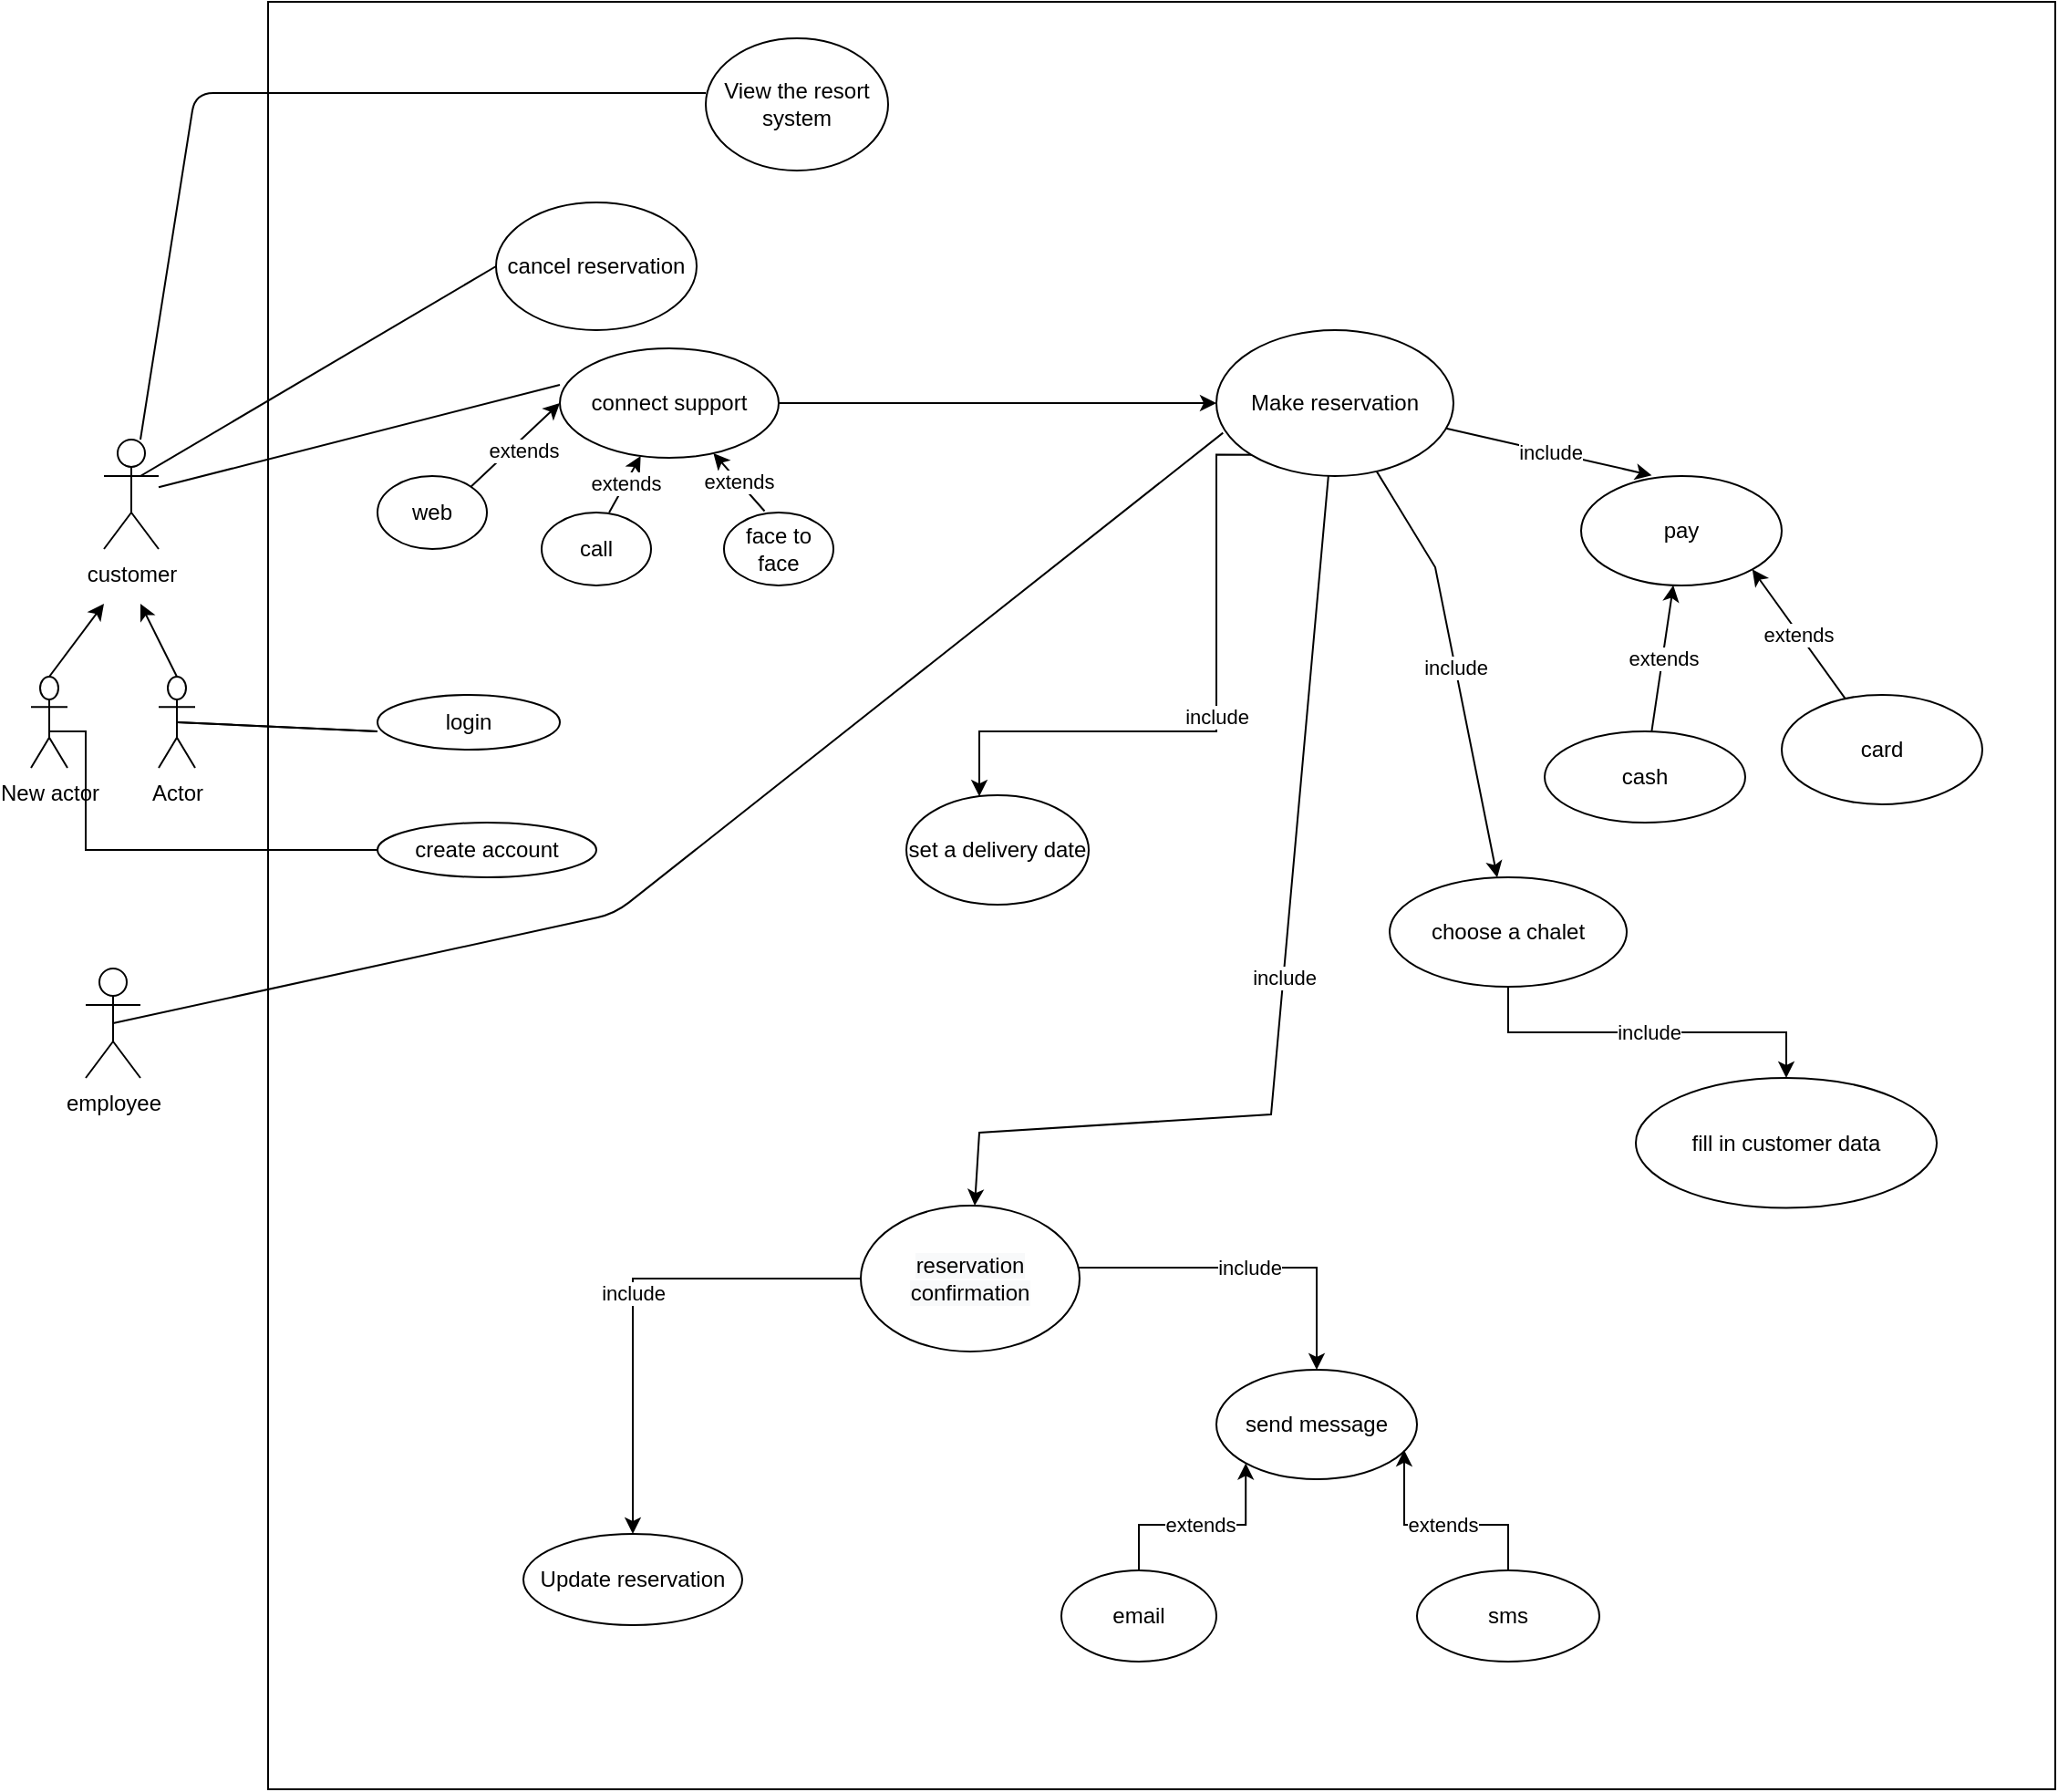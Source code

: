 <mxfile version="14.1.8" type="device" pages="2"><diagram id="w8lrlKA2rW97qI_ndJ1X" name="Page-1"><mxGraphModel dx="2173" dy="897" grid="1" gridSize="10" guides="1" tooltips="1" connect="1" arrows="1" fold="1" page="1" pageScale="1" pageWidth="850" pageHeight="1100" math="0" shadow="0"><root><mxCell id="0"/><mxCell id="1" parent="0"/><mxCell id="VjJ7THCTrFNHuG9Q0ONd-1" value="" style="whiteSpace=wrap;html=1;aspect=fixed;fontSize=15;" parent="1" vertex="1"><mxGeometry x="160" y="160" width="980" height="980" as="geometry"/></mxCell><mxCell id="VjJ7THCTrFNHuG9Q0ONd-2" value="customer" style="shape=umlActor;verticalLabelPosition=bottom;verticalAlign=top;html=1;outlineConnect=0;" parent="1" vertex="1"><mxGeometry x="70" y="400" width="30" height="60" as="geometry"/></mxCell><mxCell id="snOAtgIHopbsjxFtJOV2-2" style="edgeStyle=none;rounded=0;orthogonalLoop=1;jettySize=auto;html=1;" edge="1" parent="1" source="VjJ7THCTrFNHuG9Q0ONd-3" target="UqIYikPhoZAPkXVTGHVT-28"><mxGeometry relative="1" as="geometry"><Array as="points"/></mxGeometry></mxCell><mxCell id="VjJ7THCTrFNHuG9Q0ONd-3" value="connect support" style="ellipse;whiteSpace=wrap;html=1;" parent="1" vertex="1"><mxGeometry x="320" y="350" width="120" height="60" as="geometry"/></mxCell><mxCell id="VjJ7THCTrFNHuG9Q0ONd-4" value="" style="endArrow=none;html=1;rounded=0;" parent="1" source="VjJ7THCTrFNHuG9Q0ONd-2" edge="1"><mxGeometry width="50" height="50" relative="1" as="geometry"><mxPoint x="200" y="430" as="sourcePoint"/><mxPoint x="320" y="370" as="targetPoint"/></mxGeometry></mxCell><mxCell id="VjJ7THCTrFNHuG9Q0ONd-5" value="web" style="ellipse;whiteSpace=wrap;html=1;" parent="1" vertex="1"><mxGeometry x="220" y="420" width="60" height="40" as="geometry"/></mxCell><mxCell id="VjJ7THCTrFNHuG9Q0ONd-6" value="call" style="ellipse;whiteSpace=wrap;html=1;" parent="1" vertex="1"><mxGeometry x="310" y="440" width="60" height="40" as="geometry"/></mxCell><mxCell id="VjJ7THCTrFNHuG9Q0ONd-7" value="face to face" style="ellipse;whiteSpace=wrap;html=1;" parent="1" vertex="1"><mxGeometry x="410" y="440" width="60" height="40" as="geometry"/></mxCell><mxCell id="VjJ7THCTrFNHuG9Q0ONd-8" value="extends&lt;br&gt;" style="endArrow=classic;html=1;rounded=0;exitX=1;exitY=0;exitDx=0;exitDy=0;entryX=0;entryY=0.5;entryDx=0;entryDy=0;" parent="1" edge="1" target="VjJ7THCTrFNHuG9Q0ONd-3" source="VjJ7THCTrFNHuG9Q0ONd-5"><mxGeometry x="0.049" y="-5" width="50" height="50" relative="1" as="geometry"><mxPoint x="250" y="415" as="sourcePoint"/><mxPoint x="230" y="435" as="targetPoint"/><Array as="points"/><mxPoint as="offset"/></mxGeometry></mxCell><mxCell id="VjJ7THCTrFNHuG9Q0ONd-9" value="extends" style="endArrow=classic;html=1;rounded=0;exitX=0.617;exitY=0;exitDx=0;exitDy=0;exitPerimeter=0;" parent="1" source="VjJ7THCTrFNHuG9Q0ONd-6" target="VjJ7THCTrFNHuG9Q0ONd-3" edge="1"><mxGeometry width="50" height="50" relative="1" as="geometry"><mxPoint x="280" y="490" as="sourcePoint"/><mxPoint x="330" y="440" as="targetPoint"/></mxGeometry></mxCell><mxCell id="VjJ7THCTrFNHuG9Q0ONd-10" value="extends" style="endArrow=classic;html=1;rounded=0;exitX=0.371;exitY=-0.019;exitDx=0;exitDy=0;exitPerimeter=0;" parent="1" source="VjJ7THCTrFNHuG9Q0ONd-7" target="VjJ7THCTrFNHuG9Q0ONd-3" edge="1"><mxGeometry width="50" height="50" relative="1" as="geometry"><mxPoint x="403" y="460" as="sourcePoint"/><mxPoint x="400" y="450" as="targetPoint"/></mxGeometry></mxCell><mxCell id="VjJ7THCTrFNHuG9Q0ONd-11" value="Actor" style="shape=umlActor;verticalLabelPosition=bottom;verticalAlign=top;html=1;outlineConnect=0;" parent="1" vertex="1"><mxGeometry x="100" y="530" width="20" height="50" as="geometry"/></mxCell><mxCell id="VjJ7THCTrFNHuG9Q0ONd-12" value="New actor" style="shape=umlActor;verticalLabelPosition=bottom;verticalAlign=top;html=1;outlineConnect=0;" parent="1" vertex="1"><mxGeometry x="30" y="530" width="20" height="50" as="geometry"/></mxCell><mxCell id="VjJ7THCTrFNHuG9Q0ONd-13" value="" style="endArrow=classic;html=1;rounded=0;" parent="1" edge="1"><mxGeometry width="50" height="50" relative="1" as="geometry"><mxPoint x="40" y="530" as="sourcePoint"/><mxPoint x="70" y="490" as="targetPoint"/></mxGeometry></mxCell><mxCell id="VjJ7THCTrFNHuG9Q0ONd-14" value="" style="endArrow=classic;html=1;rounded=0;exitX=0.5;exitY=0;exitDx=0;exitDy=0;exitPerimeter=0;" parent="1" source="VjJ7THCTrFNHuG9Q0ONd-11" edge="1"><mxGeometry width="50" height="50" relative="1" as="geometry"><mxPoint x="110" y="520" as="sourcePoint"/><mxPoint x="90" y="490" as="targetPoint"/></mxGeometry></mxCell><mxCell id="VjJ7THCTrFNHuG9Q0ONd-15" value="login" style="ellipse;whiteSpace=wrap;html=1;" parent="1" vertex="1"><mxGeometry x="220" y="540" width="100" height="30" as="geometry"/></mxCell><mxCell id="VjJ7THCTrFNHuG9Q0ONd-16" value="" style="endArrow=none;html=1;rounded=0;entryX=0.5;entryY=0.5;entryDx=0;entryDy=0;entryPerimeter=0;" parent="1" target="VjJ7THCTrFNHuG9Q0ONd-11" edge="1"><mxGeometry width="50" height="50" relative="1" as="geometry"><mxPoint x="220" y="560" as="sourcePoint"/><mxPoint x="170" y="610" as="targetPoint"/></mxGeometry></mxCell><mxCell id="VjJ7THCTrFNHuG9Q0ONd-17" value="create account" style="ellipse;whiteSpace=wrap;html=1;" parent="1" vertex="1"><mxGeometry x="220" y="610" width="120" height="30" as="geometry"/></mxCell><mxCell id="VjJ7THCTrFNHuG9Q0ONd-18" value="" style="endArrow=none;html=1;rounded=0;entryX=0;entryY=0.5;entryDx=0;entryDy=0;exitX=0.5;exitY=0.6;exitDx=0;exitDy=0;exitPerimeter=0;" parent="1" source="VjJ7THCTrFNHuG9Q0ONd-12" target="VjJ7THCTrFNHuG9Q0ONd-17" edge="1"><mxGeometry width="50" height="50" relative="1" as="geometry"><mxPoint x="60" y="560" as="sourcePoint"/><mxPoint x="220" y="610" as="targetPoint"/><Array as="points"><mxPoint x="60" y="560"/><mxPoint x="60" y="625"/></Array></mxGeometry></mxCell><mxCell id="UqIYikPhoZAPkXVTGHVT-11" value="employee" style="shape=umlActor;verticalLabelPosition=bottom;verticalAlign=top;html=1;outlineConnect=0;" parent="1" vertex="1"><mxGeometry x="60" y="690" width="30" height="60" as="geometry"/></mxCell><mxCell id="UqIYikPhoZAPkXVTGHVT-36" value="include" style="edgeStyle=orthogonalEdgeStyle;rounded=0;orthogonalLoop=1;jettySize=auto;html=1;exitX=0.231;exitY=0.854;exitDx=0;exitDy=0;exitPerimeter=0;" parent="1" source="UqIYikPhoZAPkXVTGHVT-28" target="UqIYikPhoZAPkXVTGHVT-32" edge="1"><mxGeometry relative="1" as="geometry"><Array as="points"><mxPoint x="680" y="408"/><mxPoint x="680" y="560"/><mxPoint x="550" y="560"/></Array></mxGeometry></mxCell><mxCell id="snOAtgIHopbsjxFtJOV2-9" value="include" style="edgeStyle=none;rounded=0;orthogonalLoop=1;jettySize=auto;html=1;" edge="1" parent="1" source="UqIYikPhoZAPkXVTGHVT-28" target="gEpan6rQ--W_0AYE5WnC-9"><mxGeometry relative="1" as="geometry"><Array as="points"><mxPoint x="710" y="770"/><mxPoint x="550" y="780"/></Array></mxGeometry></mxCell><mxCell id="snOAtgIHopbsjxFtJOV2-10" value="include" style="edgeStyle=none;rounded=0;orthogonalLoop=1;jettySize=auto;html=1;" edge="1" parent="1" source="UqIYikPhoZAPkXVTGHVT-28" target="UqIYikPhoZAPkXVTGHVT-33"><mxGeometry relative="1" as="geometry"><Array as="points"><mxPoint x="800" y="470"/></Array></mxGeometry></mxCell><mxCell id="snOAtgIHopbsjxFtJOV2-13" value="include" style="edgeStyle=none;rounded=0;orthogonalLoop=1;jettySize=auto;html=1;entryX=0.352;entryY=-0.006;entryDx=0;entryDy=0;entryPerimeter=0;" edge="1" parent="1" source="UqIYikPhoZAPkXVTGHVT-28" target="UqIYikPhoZAPkXVTGHVT-37"><mxGeometry relative="1" as="geometry"/></mxCell><mxCell id="UqIYikPhoZAPkXVTGHVT-28" value="Make reservation" style="ellipse;whiteSpace=wrap;html=1;" parent="1" vertex="1"><mxGeometry x="680" y="340" width="130" height="80" as="geometry"/></mxCell><mxCell id="UqIYikPhoZAPkXVTGHVT-30" value="" style="endArrow=none;html=1;exitX=0.5;exitY=0.5;exitDx=0;exitDy=0;exitPerimeter=0;entryX=0.028;entryY=0.704;entryDx=0;entryDy=0;entryPerimeter=0;" parent="1" source="UqIYikPhoZAPkXVTGHVT-11" target="UqIYikPhoZAPkXVTGHVT-28" edge="1"><mxGeometry width="50" height="50" relative="1" as="geometry"><mxPoint x="380" y="740" as="sourcePoint"/><mxPoint x="430" y="690" as="targetPoint"/><Array as="points"><mxPoint x="350" y="660"/></Array></mxGeometry></mxCell><mxCell id="UqIYikPhoZAPkXVTGHVT-32" value="set a delivery date" style="ellipse;whiteSpace=wrap;html=1;" parent="1" vertex="1"><mxGeometry x="510" y="595" width="100" height="60" as="geometry"/></mxCell><mxCell id="gEpan6rQ--W_0AYE5WnC-2" value="include" style="edgeStyle=orthogonalEdgeStyle;rounded=0;orthogonalLoop=1;jettySize=auto;html=1;exitX=0.5;exitY=0;exitDx=0;exitDy=0;" parent="1" source="UqIYikPhoZAPkXVTGHVT-33" target="gEpan6rQ--W_0AYE5WnC-1" edge="1"><mxGeometry relative="1" as="geometry"/></mxCell><mxCell id="UqIYikPhoZAPkXVTGHVT-33" value="choose a chalet" style="ellipse;whiteSpace=wrap;html=1;direction=west;" parent="1" vertex="1"><mxGeometry x="775" y="640" width="130" height="60" as="geometry"/></mxCell><mxCell id="UqIYikPhoZAPkXVTGHVT-37" value="pay" style="ellipse;whiteSpace=wrap;html=1;" parent="1" vertex="1"><mxGeometry x="880" y="420" width="110" height="60" as="geometry"/></mxCell><mxCell id="UqIYikPhoZAPkXVTGHVT-39" value="card" style="ellipse;whiteSpace=wrap;html=1;" parent="1" vertex="1"><mxGeometry x="990" y="540" width="110" height="60" as="geometry"/></mxCell><mxCell id="UqIYikPhoZAPkXVTGHVT-40" value="cash" style="ellipse;whiteSpace=wrap;html=1;" parent="1" vertex="1"><mxGeometry x="860" y="560" width="110" height="50" as="geometry"/></mxCell><mxCell id="UqIYikPhoZAPkXVTGHVT-42" value="extends" style="endArrow=classic;html=1;" parent="1" source="UqIYikPhoZAPkXVTGHVT-40" target="UqIYikPhoZAPkXVTGHVT-37" edge="1"><mxGeometry width="50" height="50" relative="1" as="geometry"><mxPoint x="690" y="745" as="sourcePoint"/><mxPoint x="740" y="695" as="targetPoint"/></mxGeometry></mxCell><mxCell id="UqIYikPhoZAPkXVTGHVT-43" value="extends" style="endArrow=classic;html=1;entryX=1;entryY=1;entryDx=0;entryDy=0;" parent="1" source="UqIYikPhoZAPkXVTGHVT-39" target="UqIYikPhoZAPkXVTGHVT-37" edge="1"><mxGeometry width="50" height="50" relative="1" as="geometry"><mxPoint x="740" y="740" as="sourcePoint"/><mxPoint x="790" y="690" as="targetPoint"/></mxGeometry></mxCell><mxCell id="gEpan6rQ--W_0AYE5WnC-1" value="fill in customer data" style="ellipse;whiteSpace=wrap;html=1;direction=south;" parent="1" vertex="1"><mxGeometry x="910" y="750" width="165" height="71.25" as="geometry"/></mxCell><mxCell id="gEpan6rQ--W_0AYE5WnC-3" value="cancel reservation" style="ellipse;whiteSpace=wrap;html=1;" parent="1" vertex="1"><mxGeometry x="285" y="270" width="110" height="70" as="geometry"/></mxCell><mxCell id="gEpan6rQ--W_0AYE5WnC-5" value="" style="endArrow=none;html=1;entryX=0;entryY=0.5;entryDx=0;entryDy=0;" parent="1" target="gEpan6rQ--W_0AYE5WnC-3" edge="1"><mxGeometry width="50" height="50" relative="1" as="geometry"><mxPoint x="90" y="420" as="sourcePoint"/><mxPoint x="140" y="370" as="targetPoint"/><Array as="points"/></mxGeometry></mxCell><mxCell id="gEpan6rQ--W_0AYE5WnC-6" value="View the resort system" style="ellipse;whiteSpace=wrap;html=1;" parent="1" vertex="1"><mxGeometry x="400" y="180" width="100" height="72.5" as="geometry"/></mxCell><mxCell id="gEpan6rQ--W_0AYE5WnC-7" value="" style="endArrow=none;html=1;" parent="1" edge="1"><mxGeometry width="50" height="50" relative="1" as="geometry"><mxPoint x="90" y="400" as="sourcePoint"/><mxPoint x="400" y="210" as="targetPoint"/><Array as="points"><mxPoint x="120" y="210"/></Array></mxGeometry></mxCell><mxCell id="gEpan6rQ--W_0AYE5WnC-14" value="include" style="edgeStyle=orthogonalEdgeStyle;rounded=0;orthogonalLoop=1;jettySize=auto;html=1;exitX=0;exitY=0.5;exitDx=0;exitDy=0;entryX=0.5;entryY=0;entryDx=0;entryDy=0;" parent="1" source="gEpan6rQ--W_0AYE5WnC-9" target="gEpan6rQ--W_0AYE5WnC-13" edge="1"><mxGeometry relative="1" as="geometry"/></mxCell><mxCell id="gEpan6rQ--W_0AYE5WnC-9" value="&lt;span style=&quot;color: rgb(0 , 0 , 0) ; font-family: &amp;#34;helvetica&amp;#34; ; font-size: 12px ; font-style: normal ; font-weight: 400 ; letter-spacing: normal ; text-align: center ; text-indent: 0px ; text-transform: none ; word-spacing: 0px ; background-color: rgb(248 , 249 , 250) ; display: inline ; float: none&quot;&gt;reservation confirmation&lt;/span&gt;" style="ellipse;whiteSpace=wrap;html=1;" parent="1" vertex="1"><mxGeometry x="485" y="820" width="120" height="80" as="geometry"/></mxCell><mxCell id="gEpan6rQ--W_0AYE5WnC-17" value="include" style="edgeStyle=orthogonalEdgeStyle;rounded=0;orthogonalLoop=1;jettySize=auto;html=1;exitX=0.992;exitY=0.425;exitDx=0;exitDy=0;entryX=0.5;entryY=0;entryDx=0;entryDy=0;exitPerimeter=0;" parent="1" source="gEpan6rQ--W_0AYE5WnC-9" target="gEpan6rQ--W_0AYE5WnC-10" edge="1"><mxGeometry relative="1" as="geometry"/></mxCell><mxCell id="gEpan6rQ--W_0AYE5WnC-10" value="send message" style="ellipse;whiteSpace=wrap;html=1;" parent="1" vertex="1"><mxGeometry x="680" y="910" width="110" height="60" as="geometry"/></mxCell><mxCell id="gEpan6rQ--W_0AYE5WnC-13" value="Update reservation" style="ellipse;whiteSpace=wrap;html=1;" parent="1" vertex="1"><mxGeometry x="300" y="1000" width="120" height="50" as="geometry"/></mxCell><mxCell id="gEpan6rQ--W_0AYE5WnC-18" value="extends" style="edgeStyle=orthogonalEdgeStyle;rounded=0;orthogonalLoop=1;jettySize=auto;html=1;exitX=0.5;exitY=0;exitDx=0;exitDy=0;entryX=0;entryY=1;entryDx=0;entryDy=0;" parent="1" source="gEpan6rQ--W_0AYE5WnC-15" target="gEpan6rQ--W_0AYE5WnC-10" edge="1"><mxGeometry relative="1" as="geometry"/></mxCell><mxCell id="gEpan6rQ--W_0AYE5WnC-15" value="email" style="ellipse;whiteSpace=wrap;html=1;" parent="1" vertex="1"><mxGeometry x="595" y="1020" width="85" height="50" as="geometry"/></mxCell><mxCell id="gEpan6rQ--W_0AYE5WnC-19" value="extends" style="edgeStyle=orthogonalEdgeStyle;rounded=0;orthogonalLoop=1;jettySize=auto;html=1;exitX=0.5;exitY=0;exitDx=0;exitDy=0;entryX=0.936;entryY=0.733;entryDx=0;entryDy=0;entryPerimeter=0;" parent="1" source="gEpan6rQ--W_0AYE5WnC-16" target="gEpan6rQ--W_0AYE5WnC-10" edge="1"><mxGeometry relative="1" as="geometry"/></mxCell><mxCell id="gEpan6rQ--W_0AYE5WnC-16" value="sms" style="ellipse;whiteSpace=wrap;html=1;" parent="1" vertex="1"><mxGeometry x="790" y="1020" width="100" height="50" as="geometry"/></mxCell><mxCell id="snOAtgIHopbsjxFtJOV2-6" value="" style="endArrow=none;html=1;rounded=0;entryX=0.5;entryY=0.5;entryDx=0;entryDy=0;entryPerimeter=0;" edge="1" parent="1"><mxGeometry width="50" height="50" relative="1" as="geometry"><mxPoint x="220" y="560" as="sourcePoint"/><mxPoint x="110" y="555" as="targetPoint"/></mxGeometry></mxCell></root></mxGraphModel></diagram><diagram id="5ArAbZwU2RJoTEzs83gF" name="Page-2"><mxGraphModel dx="852" dy="504" grid="1" gridSize="10" guides="1" tooltips="1" connect="1" arrows="1" fold="1" page="1" pageScale="1" pageWidth="850" pageHeight="1100" math="0" shadow="0"><root><mxCell id="1BM5zPvBD0WLQ8wf4QQ0-0"/><mxCell id="1BM5zPvBD0WLQ8wf4QQ0-1" parent="1BM5zPvBD0WLQ8wf4QQ0-0"/></root></mxGraphModel></diagram></mxfile>